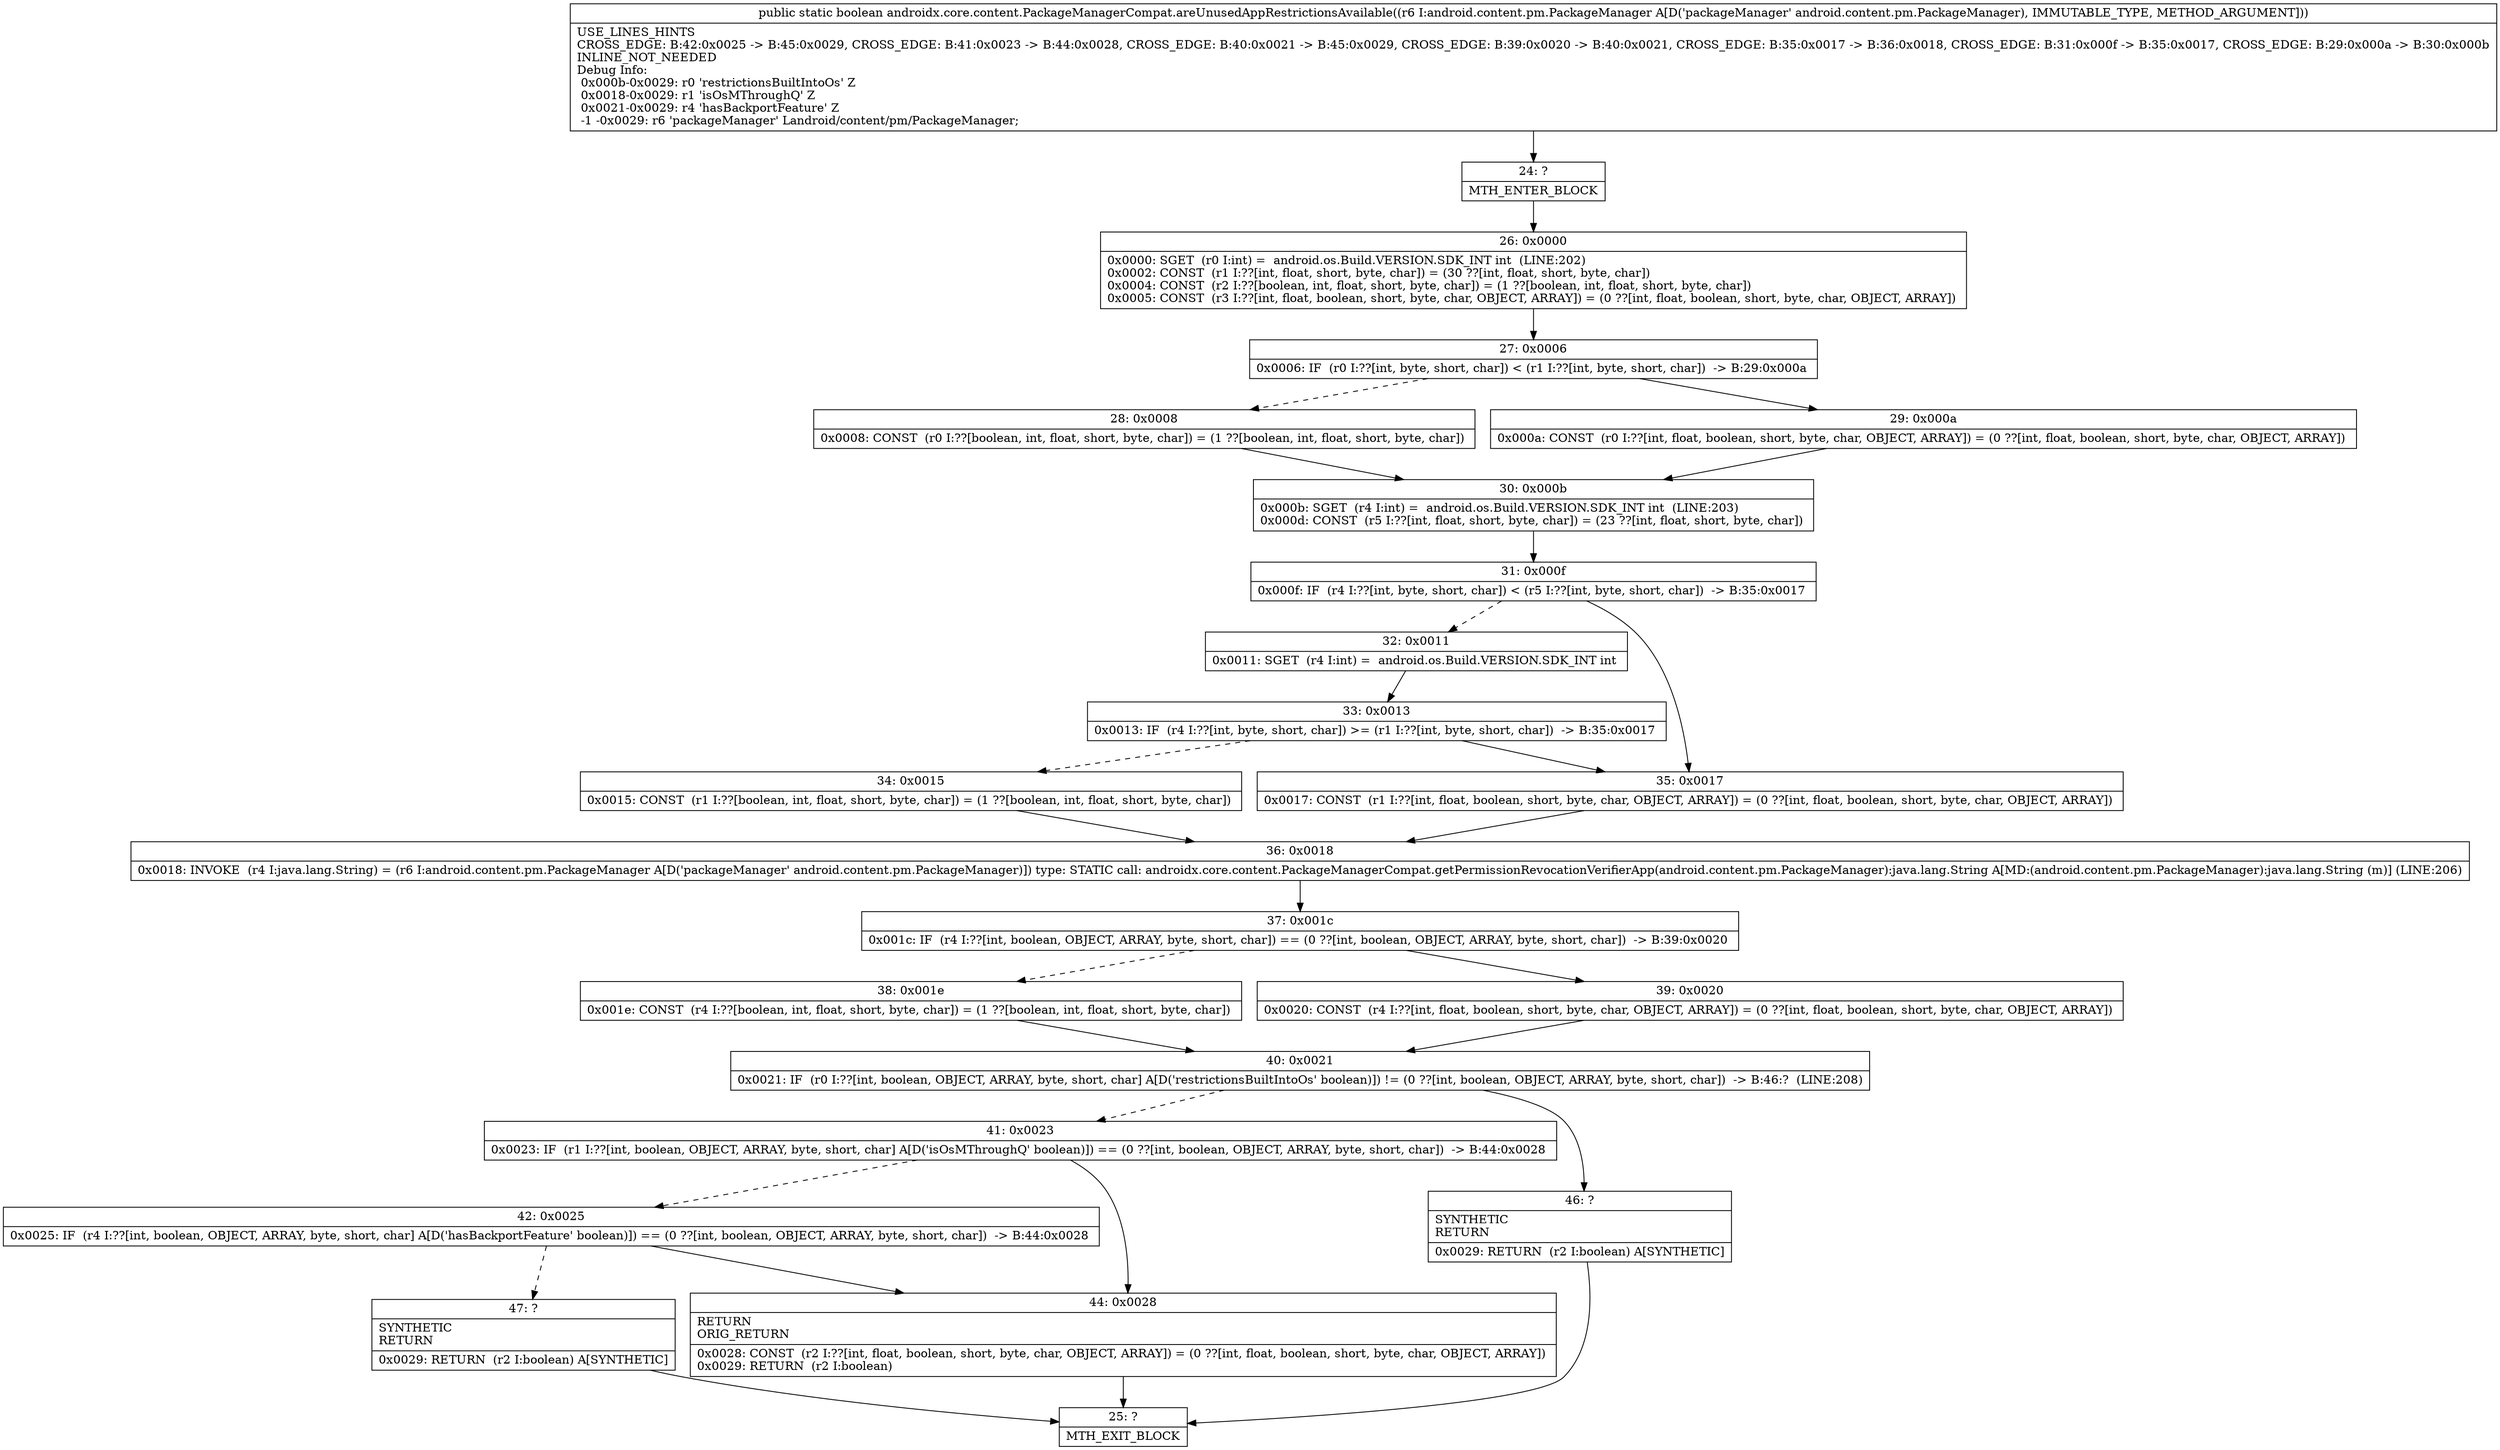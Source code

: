 digraph "CFG forandroidx.core.content.PackageManagerCompat.areUnusedAppRestrictionsAvailable(Landroid\/content\/pm\/PackageManager;)Z" {
Node_24 [shape=record,label="{24\:\ ?|MTH_ENTER_BLOCK\l}"];
Node_26 [shape=record,label="{26\:\ 0x0000|0x0000: SGET  (r0 I:int) =  android.os.Build.VERSION.SDK_INT int  (LINE:202)\l0x0002: CONST  (r1 I:??[int, float, short, byte, char]) = (30 ??[int, float, short, byte, char]) \l0x0004: CONST  (r2 I:??[boolean, int, float, short, byte, char]) = (1 ??[boolean, int, float, short, byte, char]) \l0x0005: CONST  (r3 I:??[int, float, boolean, short, byte, char, OBJECT, ARRAY]) = (0 ??[int, float, boolean, short, byte, char, OBJECT, ARRAY]) \l}"];
Node_27 [shape=record,label="{27\:\ 0x0006|0x0006: IF  (r0 I:??[int, byte, short, char]) \< (r1 I:??[int, byte, short, char])  \-\> B:29:0x000a \l}"];
Node_28 [shape=record,label="{28\:\ 0x0008|0x0008: CONST  (r0 I:??[boolean, int, float, short, byte, char]) = (1 ??[boolean, int, float, short, byte, char]) \l}"];
Node_30 [shape=record,label="{30\:\ 0x000b|0x000b: SGET  (r4 I:int) =  android.os.Build.VERSION.SDK_INT int  (LINE:203)\l0x000d: CONST  (r5 I:??[int, float, short, byte, char]) = (23 ??[int, float, short, byte, char]) \l}"];
Node_31 [shape=record,label="{31\:\ 0x000f|0x000f: IF  (r4 I:??[int, byte, short, char]) \< (r5 I:??[int, byte, short, char])  \-\> B:35:0x0017 \l}"];
Node_32 [shape=record,label="{32\:\ 0x0011|0x0011: SGET  (r4 I:int) =  android.os.Build.VERSION.SDK_INT int \l}"];
Node_33 [shape=record,label="{33\:\ 0x0013|0x0013: IF  (r4 I:??[int, byte, short, char]) \>= (r1 I:??[int, byte, short, char])  \-\> B:35:0x0017 \l}"];
Node_34 [shape=record,label="{34\:\ 0x0015|0x0015: CONST  (r1 I:??[boolean, int, float, short, byte, char]) = (1 ??[boolean, int, float, short, byte, char]) \l}"];
Node_36 [shape=record,label="{36\:\ 0x0018|0x0018: INVOKE  (r4 I:java.lang.String) = (r6 I:android.content.pm.PackageManager A[D('packageManager' android.content.pm.PackageManager)]) type: STATIC call: androidx.core.content.PackageManagerCompat.getPermissionRevocationVerifierApp(android.content.pm.PackageManager):java.lang.String A[MD:(android.content.pm.PackageManager):java.lang.String (m)] (LINE:206)\l}"];
Node_37 [shape=record,label="{37\:\ 0x001c|0x001c: IF  (r4 I:??[int, boolean, OBJECT, ARRAY, byte, short, char]) == (0 ??[int, boolean, OBJECT, ARRAY, byte, short, char])  \-\> B:39:0x0020 \l}"];
Node_38 [shape=record,label="{38\:\ 0x001e|0x001e: CONST  (r4 I:??[boolean, int, float, short, byte, char]) = (1 ??[boolean, int, float, short, byte, char]) \l}"];
Node_40 [shape=record,label="{40\:\ 0x0021|0x0021: IF  (r0 I:??[int, boolean, OBJECT, ARRAY, byte, short, char] A[D('restrictionsBuiltIntoOs' boolean)]) != (0 ??[int, boolean, OBJECT, ARRAY, byte, short, char])  \-\> B:46:?  (LINE:208)\l}"];
Node_41 [shape=record,label="{41\:\ 0x0023|0x0023: IF  (r1 I:??[int, boolean, OBJECT, ARRAY, byte, short, char] A[D('isOsMThroughQ' boolean)]) == (0 ??[int, boolean, OBJECT, ARRAY, byte, short, char])  \-\> B:44:0x0028 \l}"];
Node_42 [shape=record,label="{42\:\ 0x0025|0x0025: IF  (r4 I:??[int, boolean, OBJECT, ARRAY, byte, short, char] A[D('hasBackportFeature' boolean)]) == (0 ??[int, boolean, OBJECT, ARRAY, byte, short, char])  \-\> B:44:0x0028 \l}"];
Node_47 [shape=record,label="{47\:\ ?|SYNTHETIC\lRETURN\l|0x0029: RETURN  (r2 I:boolean) A[SYNTHETIC]\l}"];
Node_25 [shape=record,label="{25\:\ ?|MTH_EXIT_BLOCK\l}"];
Node_44 [shape=record,label="{44\:\ 0x0028|RETURN\lORIG_RETURN\l|0x0028: CONST  (r2 I:??[int, float, boolean, short, byte, char, OBJECT, ARRAY]) = (0 ??[int, float, boolean, short, byte, char, OBJECT, ARRAY]) \l0x0029: RETURN  (r2 I:boolean) \l}"];
Node_46 [shape=record,label="{46\:\ ?|SYNTHETIC\lRETURN\l|0x0029: RETURN  (r2 I:boolean) A[SYNTHETIC]\l}"];
Node_39 [shape=record,label="{39\:\ 0x0020|0x0020: CONST  (r4 I:??[int, float, boolean, short, byte, char, OBJECT, ARRAY]) = (0 ??[int, float, boolean, short, byte, char, OBJECT, ARRAY]) \l}"];
Node_35 [shape=record,label="{35\:\ 0x0017|0x0017: CONST  (r1 I:??[int, float, boolean, short, byte, char, OBJECT, ARRAY]) = (0 ??[int, float, boolean, short, byte, char, OBJECT, ARRAY]) \l}"];
Node_29 [shape=record,label="{29\:\ 0x000a|0x000a: CONST  (r0 I:??[int, float, boolean, short, byte, char, OBJECT, ARRAY]) = (0 ??[int, float, boolean, short, byte, char, OBJECT, ARRAY]) \l}"];
MethodNode[shape=record,label="{public static boolean androidx.core.content.PackageManagerCompat.areUnusedAppRestrictionsAvailable((r6 I:android.content.pm.PackageManager A[D('packageManager' android.content.pm.PackageManager), IMMUTABLE_TYPE, METHOD_ARGUMENT]))  | USE_LINES_HINTS\lCROSS_EDGE: B:42:0x0025 \-\> B:45:0x0029, CROSS_EDGE: B:41:0x0023 \-\> B:44:0x0028, CROSS_EDGE: B:40:0x0021 \-\> B:45:0x0029, CROSS_EDGE: B:39:0x0020 \-\> B:40:0x0021, CROSS_EDGE: B:35:0x0017 \-\> B:36:0x0018, CROSS_EDGE: B:31:0x000f \-\> B:35:0x0017, CROSS_EDGE: B:29:0x000a \-\> B:30:0x000b\lINLINE_NOT_NEEDED\lDebug Info:\l  0x000b\-0x0029: r0 'restrictionsBuiltIntoOs' Z\l  0x0018\-0x0029: r1 'isOsMThroughQ' Z\l  0x0021\-0x0029: r4 'hasBackportFeature' Z\l  \-1 \-0x0029: r6 'packageManager' Landroid\/content\/pm\/PackageManager;\l}"];
MethodNode -> Node_24;Node_24 -> Node_26;
Node_26 -> Node_27;
Node_27 -> Node_28[style=dashed];
Node_27 -> Node_29;
Node_28 -> Node_30;
Node_30 -> Node_31;
Node_31 -> Node_32[style=dashed];
Node_31 -> Node_35;
Node_32 -> Node_33;
Node_33 -> Node_34[style=dashed];
Node_33 -> Node_35;
Node_34 -> Node_36;
Node_36 -> Node_37;
Node_37 -> Node_38[style=dashed];
Node_37 -> Node_39;
Node_38 -> Node_40;
Node_40 -> Node_41[style=dashed];
Node_40 -> Node_46;
Node_41 -> Node_42[style=dashed];
Node_41 -> Node_44;
Node_42 -> Node_44;
Node_42 -> Node_47[style=dashed];
Node_47 -> Node_25;
Node_44 -> Node_25;
Node_46 -> Node_25;
Node_39 -> Node_40;
Node_35 -> Node_36;
Node_29 -> Node_30;
}

